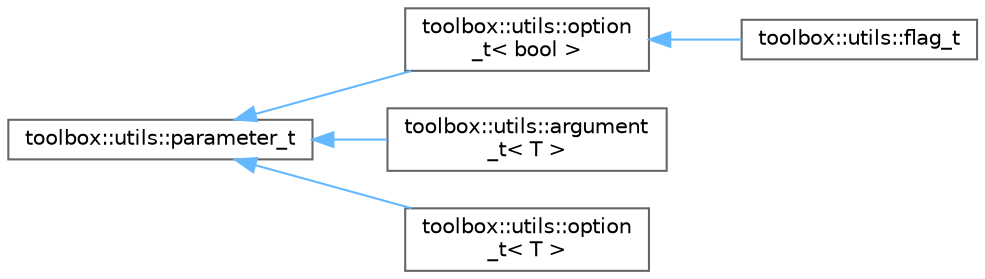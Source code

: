 digraph "Graphical Class Hierarchy"
{
 // LATEX_PDF_SIZE
  bgcolor="transparent";
  edge [fontname=Helvetica,fontsize=10,labelfontname=Helvetica,labelfontsize=10];
  node [fontname=Helvetica,fontsize=10,shape=box,height=0.2,width=0.4];
  rankdir="LR";
  Node0 [id="Node000000",label="toolbox::utils::parameter_t",height=0.2,width=0.4,color="grey40", fillcolor="white", style="filled",URL="$classtoolbox_1_1utils_1_1parameter__t.html",tooltip=" "];
  Node0 -> Node1 [id="edge46_Node000000_Node000001",dir="back",color="steelblue1",style="solid",tooltip=" "];
  Node1 [id="Node000001",label="toolbox::utils::option\l_t\< bool \>",height=0.2,width=0.4,color="grey40", fillcolor="white", style="filled",URL="$classtoolbox_1_1utils_1_1option__t.html",tooltip=" "];
  Node1 -> Node2 [id="edge47_Node000001_Node000002",dir="back",color="steelblue1",style="solid",tooltip=" "];
  Node2 [id="Node000002",label="toolbox::utils::flag_t",height=0.2,width=0.4,color="grey40", fillcolor="white", style="filled",URL="$classtoolbox_1_1utils_1_1flag__t.html",tooltip=" "];
  Node0 -> Node3 [id="edge48_Node000000_Node000003",dir="back",color="steelblue1",style="solid",tooltip=" "];
  Node3 [id="Node000003",label="toolbox::utils::argument\l_t\< T \>",height=0.2,width=0.4,color="grey40", fillcolor="white", style="filled",URL="$classtoolbox_1_1utils_1_1argument__t.html",tooltip=" "];
  Node0 -> Node4 [id="edge49_Node000000_Node000004",dir="back",color="steelblue1",style="solid",tooltip=" "];
  Node4 [id="Node000004",label="toolbox::utils::option\l_t\< T \>",height=0.2,width=0.4,color="grey40", fillcolor="white", style="filled",URL="$classtoolbox_1_1utils_1_1option__t.html",tooltip=" "];
}
